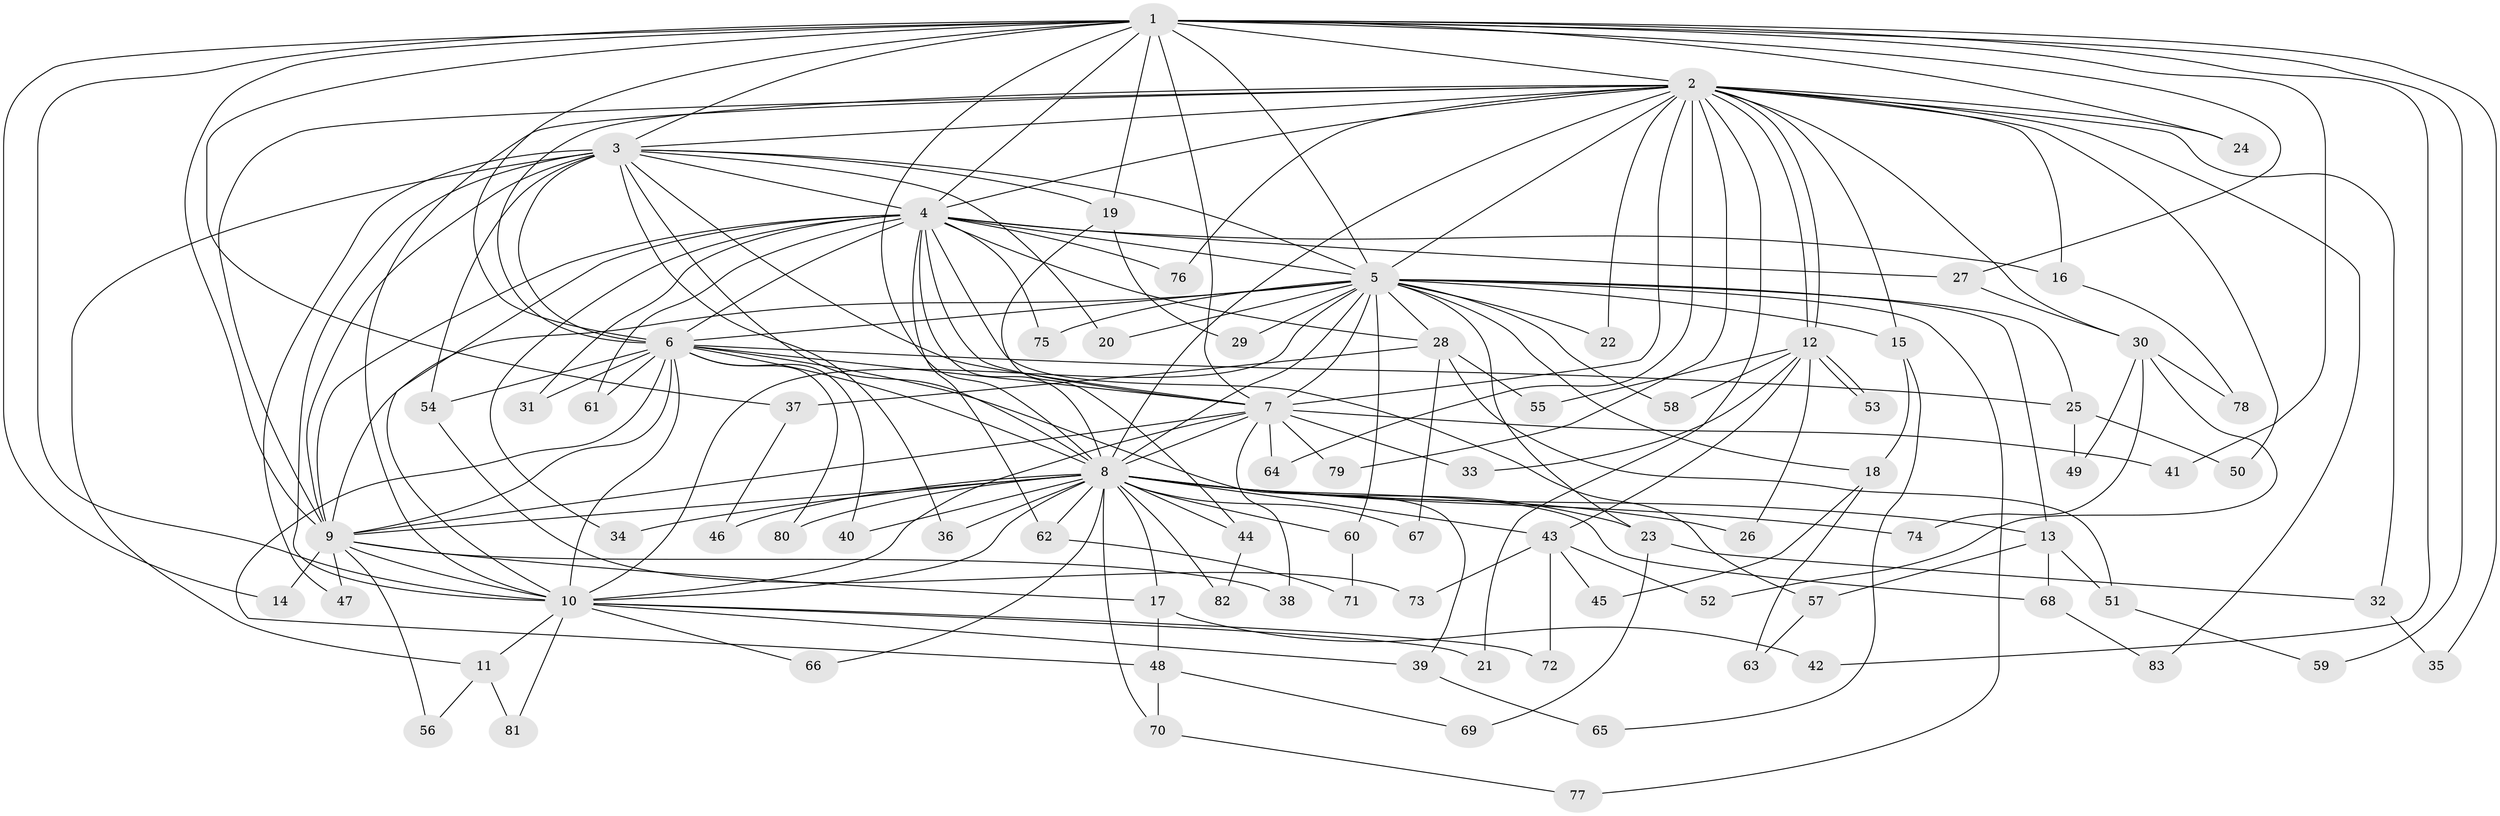 // Generated by graph-tools (version 1.1) at 2025/14/03/09/25 04:14:07]
// undirected, 83 vertices, 191 edges
graph export_dot {
graph [start="1"]
  node [color=gray90,style=filled];
  1;
  2;
  3;
  4;
  5;
  6;
  7;
  8;
  9;
  10;
  11;
  12;
  13;
  14;
  15;
  16;
  17;
  18;
  19;
  20;
  21;
  22;
  23;
  24;
  25;
  26;
  27;
  28;
  29;
  30;
  31;
  32;
  33;
  34;
  35;
  36;
  37;
  38;
  39;
  40;
  41;
  42;
  43;
  44;
  45;
  46;
  47;
  48;
  49;
  50;
  51;
  52;
  53;
  54;
  55;
  56;
  57;
  58;
  59;
  60;
  61;
  62;
  63;
  64;
  65;
  66;
  67;
  68;
  69;
  70;
  71;
  72;
  73;
  74;
  75;
  76;
  77;
  78;
  79;
  80;
  81;
  82;
  83;
  1 -- 2;
  1 -- 3;
  1 -- 4;
  1 -- 5;
  1 -- 6;
  1 -- 7;
  1 -- 8;
  1 -- 9;
  1 -- 10;
  1 -- 14;
  1 -- 19;
  1 -- 24;
  1 -- 27;
  1 -- 35;
  1 -- 37;
  1 -- 41;
  1 -- 42;
  1 -- 59;
  2 -- 3;
  2 -- 4;
  2 -- 5;
  2 -- 6;
  2 -- 7;
  2 -- 8;
  2 -- 9;
  2 -- 10;
  2 -- 12;
  2 -- 12;
  2 -- 15;
  2 -- 16;
  2 -- 21;
  2 -- 22;
  2 -- 24;
  2 -- 30;
  2 -- 32;
  2 -- 50;
  2 -- 64;
  2 -- 76;
  2 -- 79;
  2 -- 83;
  3 -- 4;
  3 -- 5;
  3 -- 6;
  3 -- 7;
  3 -- 8;
  3 -- 9;
  3 -- 10;
  3 -- 11;
  3 -- 19;
  3 -- 20;
  3 -- 36;
  3 -- 47;
  3 -- 54;
  4 -- 5;
  4 -- 6;
  4 -- 7;
  4 -- 8;
  4 -- 9;
  4 -- 10;
  4 -- 16;
  4 -- 27;
  4 -- 28;
  4 -- 31;
  4 -- 34;
  4 -- 57;
  4 -- 61;
  4 -- 62;
  4 -- 75;
  4 -- 76;
  5 -- 6;
  5 -- 7;
  5 -- 8;
  5 -- 9;
  5 -- 10;
  5 -- 13;
  5 -- 15;
  5 -- 18;
  5 -- 20;
  5 -- 22;
  5 -- 23;
  5 -- 25;
  5 -- 28;
  5 -- 29;
  5 -- 58;
  5 -- 60;
  5 -- 75;
  5 -- 77;
  6 -- 7;
  6 -- 8;
  6 -- 9;
  6 -- 10;
  6 -- 25;
  6 -- 31;
  6 -- 39;
  6 -- 40;
  6 -- 48;
  6 -- 54;
  6 -- 61;
  6 -- 80;
  7 -- 8;
  7 -- 9;
  7 -- 10;
  7 -- 33;
  7 -- 38;
  7 -- 41;
  7 -- 64;
  7 -- 79;
  8 -- 9;
  8 -- 10;
  8 -- 13;
  8 -- 17;
  8 -- 23;
  8 -- 26;
  8 -- 34;
  8 -- 36;
  8 -- 40;
  8 -- 43;
  8 -- 44;
  8 -- 46;
  8 -- 60;
  8 -- 62;
  8 -- 66;
  8 -- 67;
  8 -- 68;
  8 -- 70;
  8 -- 74;
  8 -- 80;
  8 -- 82;
  9 -- 10;
  9 -- 14;
  9 -- 17;
  9 -- 38;
  9 -- 47;
  9 -- 56;
  10 -- 11;
  10 -- 21;
  10 -- 39;
  10 -- 66;
  10 -- 72;
  10 -- 81;
  11 -- 56;
  11 -- 81;
  12 -- 26;
  12 -- 33;
  12 -- 43;
  12 -- 53;
  12 -- 53;
  12 -- 55;
  12 -- 58;
  13 -- 51;
  13 -- 57;
  13 -- 68;
  15 -- 18;
  15 -- 65;
  16 -- 78;
  17 -- 42;
  17 -- 48;
  18 -- 45;
  18 -- 63;
  19 -- 29;
  19 -- 44;
  23 -- 32;
  23 -- 69;
  25 -- 49;
  25 -- 50;
  27 -- 30;
  28 -- 37;
  28 -- 51;
  28 -- 55;
  28 -- 67;
  30 -- 49;
  30 -- 52;
  30 -- 74;
  30 -- 78;
  32 -- 35;
  37 -- 46;
  39 -- 65;
  43 -- 45;
  43 -- 52;
  43 -- 72;
  43 -- 73;
  44 -- 82;
  48 -- 69;
  48 -- 70;
  51 -- 59;
  54 -- 73;
  57 -- 63;
  60 -- 71;
  62 -- 71;
  68 -- 83;
  70 -- 77;
}
